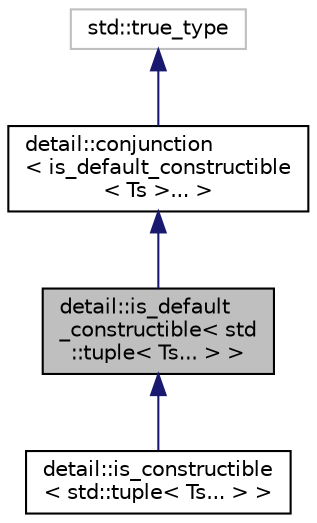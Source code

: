 digraph "detail::is_default_constructible&lt; std::tuple&lt; Ts... &gt; &gt;"
{
 // LATEX_PDF_SIZE
  edge [fontname="Helvetica",fontsize="10",labelfontname="Helvetica",labelfontsize="10"];
  node [fontname="Helvetica",fontsize="10",shape=record];
  Node1 [label="detail::is_default\l_constructible\< std\l::tuple\< Ts... \> \>",height=0.2,width=0.4,color="black", fillcolor="grey75", style="filled", fontcolor="black",tooltip=" "];
  Node2 -> Node1 [dir="back",color="midnightblue",fontsize="10",style="solid",fontname="Helvetica"];
  Node2 [label="detail::conjunction\l\< is_default_constructible\l\< Ts \>... \>",height=0.2,width=0.4,color="black", fillcolor="white", style="filled",URL="$structdetail_1_1conjunction.html",tooltip=" "];
  Node3 -> Node2 [dir="back",color="midnightblue",fontsize="10",style="solid",fontname="Helvetica"];
  Node3 [label="std::true_type",height=0.2,width=0.4,color="grey75", fillcolor="white", style="filled",tooltip=" "];
  Node1 -> Node4 [dir="back",color="midnightblue",fontsize="10",style="solid",fontname="Helvetica"];
  Node4 [label="detail::is_constructible\l\< std::tuple\< Ts... \> \>",height=0.2,width=0.4,color="black", fillcolor="white", style="filled",URL="$structdetail_1_1is__constructible_3_01std_1_1tuple_3_01Ts_8_8_8_01_4_01_4.html",tooltip=" "];
}
